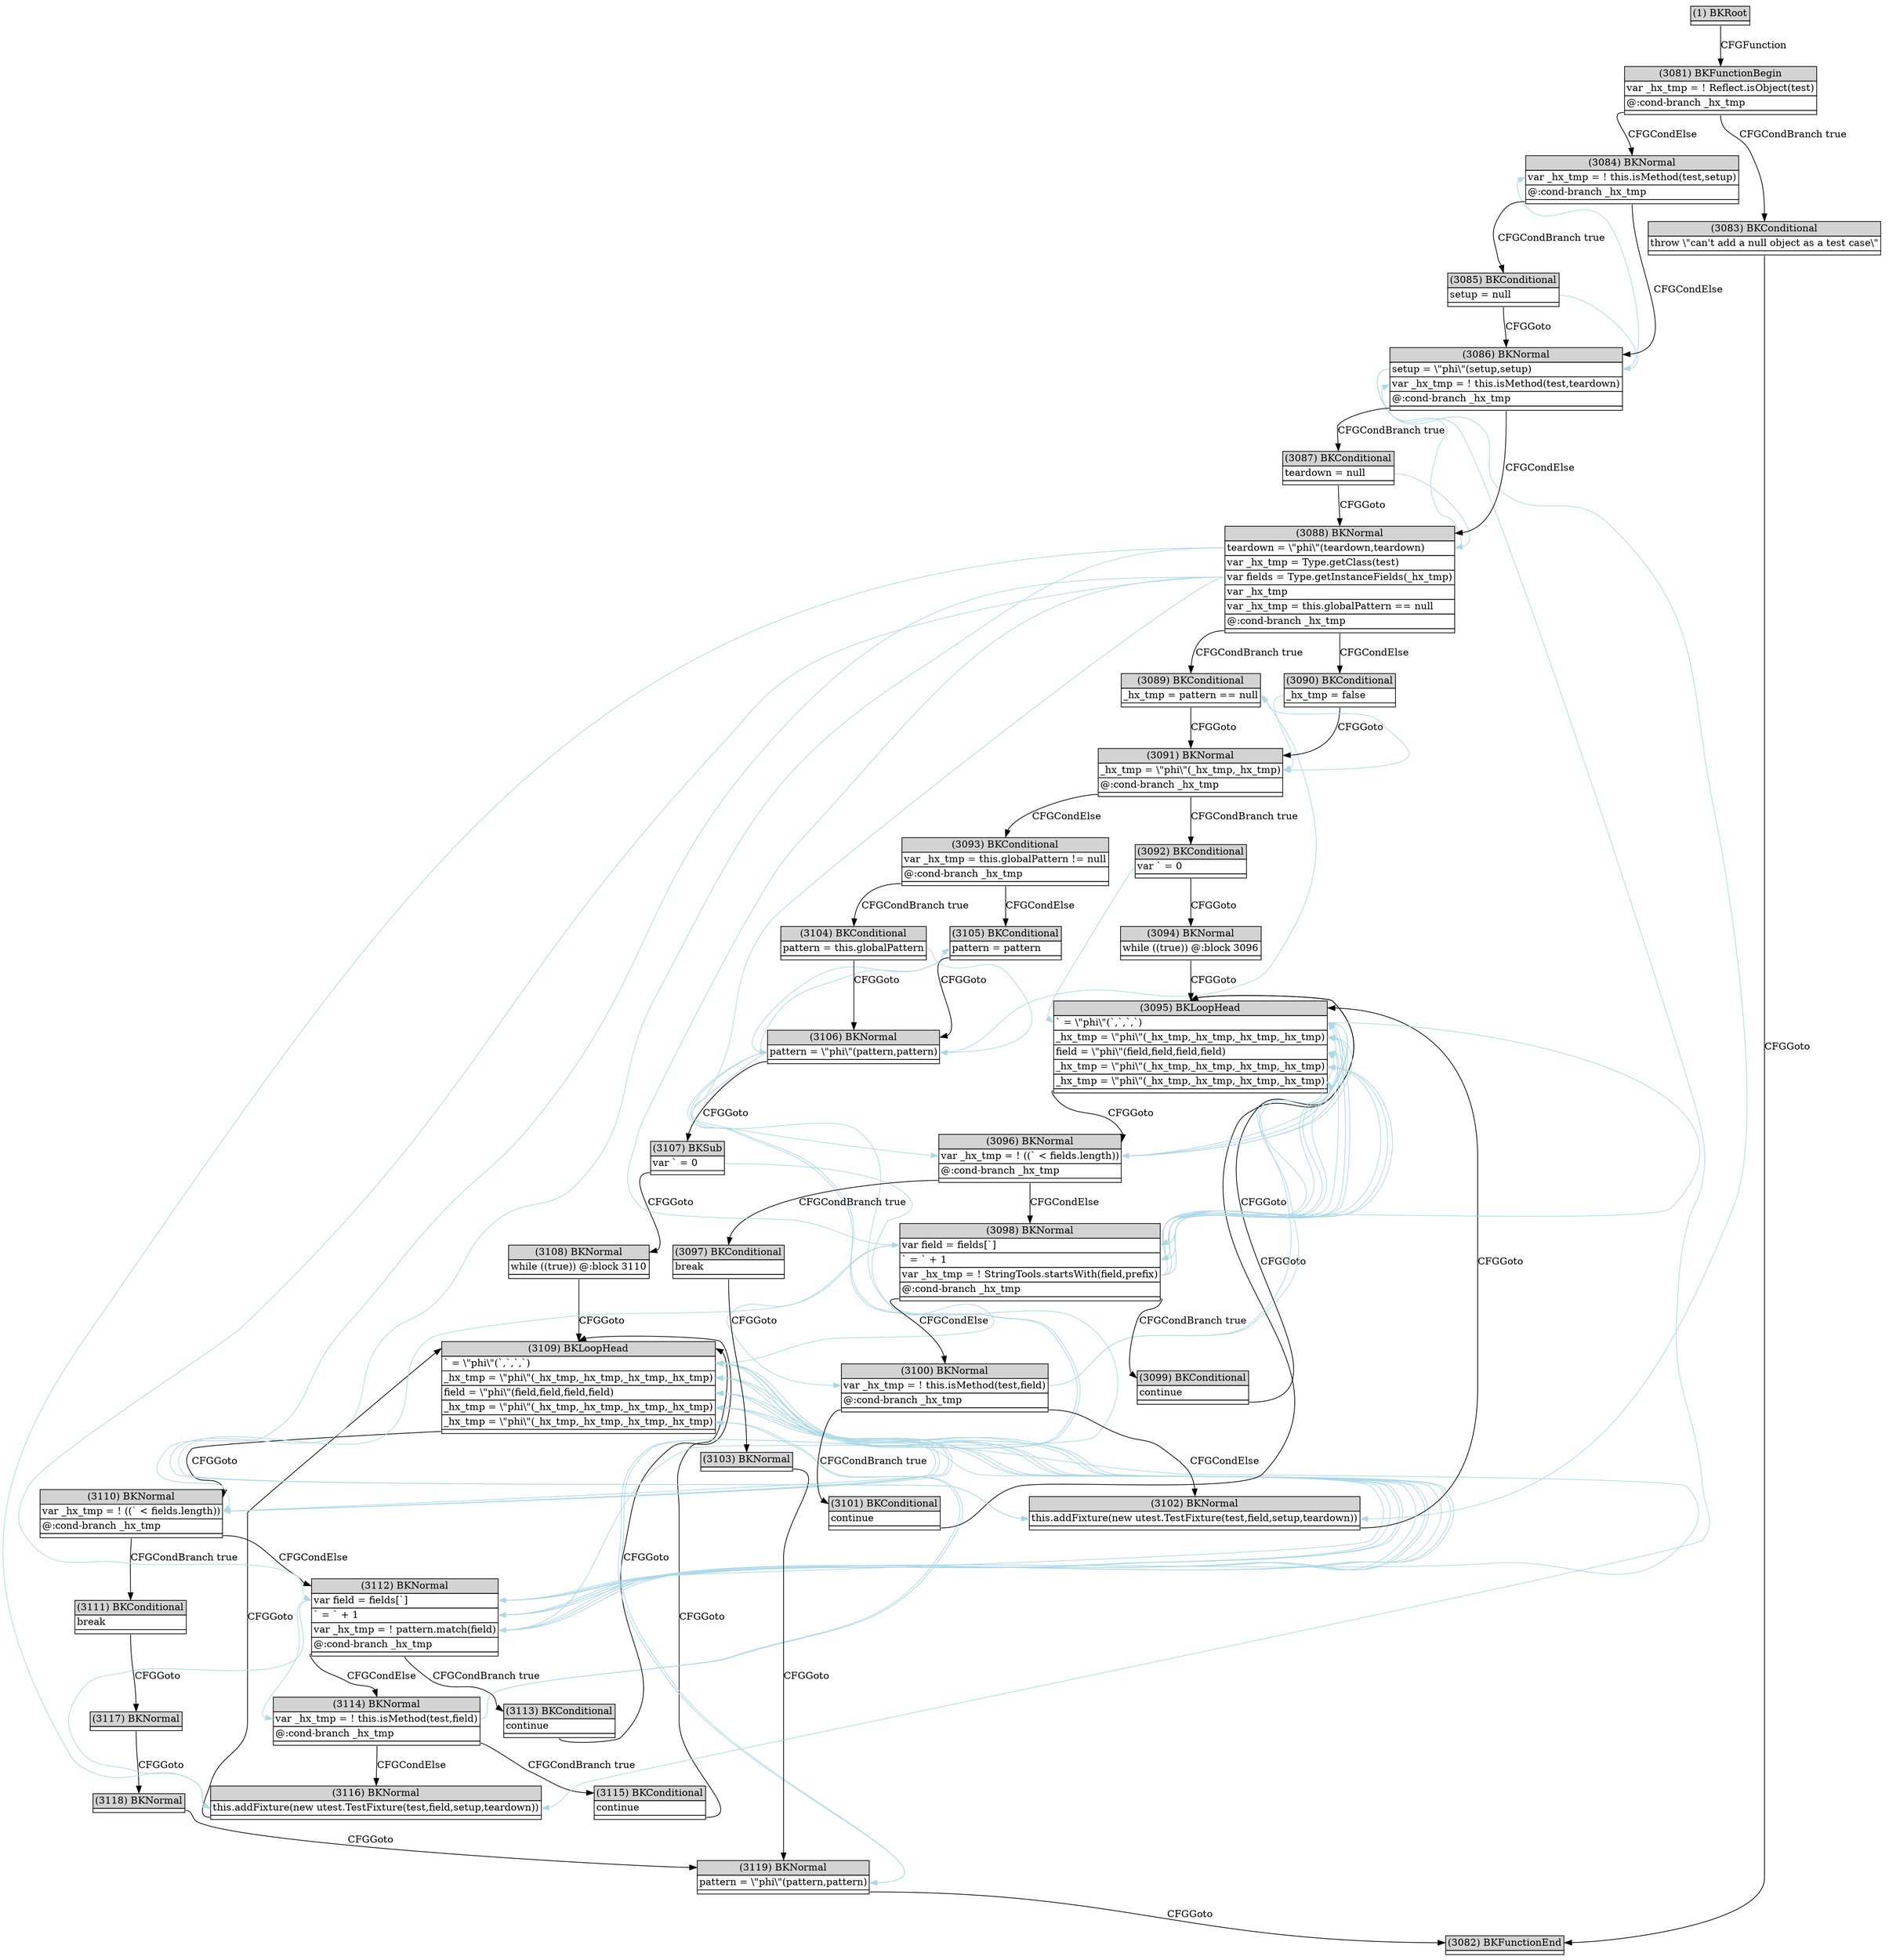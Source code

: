 digraph graphname {
	node [shape=plaintext];
n3119[label=<<table BORDER="0" CELLBORDER="1" CELLSPACING="0">
	<tr><td port="in" bgcolor="lightgray">(3119) BKNormal</td></tr>
	<tr><td port="ep0" align="left">pattern = \"phi\"(pattern,pattern)</td></tr>
	<tr><td port="out"></td></tr>
</table>>];
n3118[label=<<table BORDER="0" CELLBORDER="1" CELLSPACING="0">
	<tr><td port="in" bgcolor="lightgray">(3118) BKNormal</td></tr>
	<tr><td port="out"></td></tr>
</table>>];
n3117[label=<<table BORDER="0" CELLBORDER="1" CELLSPACING="0">
	<tr><td port="in" bgcolor="lightgray">(3117) BKNormal</td></tr>
	<tr><td port="out"></td></tr>
</table>>];
n3116[label=<<table BORDER="0" CELLBORDER="1" CELLSPACING="0">
	<tr><td port="in" bgcolor="lightgray">(3116) BKNormal</td></tr>
	<tr><td port="e0" align="left">this.addFixture(new utest.TestFixture(test,field,setup,teardown))</td></tr>
	<tr><td port="out"></td></tr>
</table>>];
n3115[label=<<table BORDER="0" CELLBORDER="1" CELLSPACING="0">
	<tr><td port="in" bgcolor="lightgray">(3115) BKConditional</td></tr>
	<tr><td port="e0" align="left">continue</td></tr>
	<tr><td port="out"></td></tr>
</table>>];
n3114[label=<<table BORDER="0" CELLBORDER="1" CELLSPACING="0">
	<tr><td port="in" bgcolor="lightgray">(3114) BKNormal</td></tr>
	<tr><td port="e0" align="left">var _hx_tmp = ! this.isMethod(test,field)</td></tr>
	<tr><td port="e1" align="left">@:cond-branch _hx_tmp</td></tr>
	<tr><td port="out"></td></tr>
</table>>];
n3113[label=<<table BORDER="0" CELLBORDER="1" CELLSPACING="0">
	<tr><td port="in" bgcolor="lightgray">(3113) BKConditional</td></tr>
	<tr><td port="e0" align="left">continue</td></tr>
	<tr><td port="out"></td></tr>
</table>>];
n3112[label=<<table BORDER="0" CELLBORDER="1" CELLSPACING="0">
	<tr><td port="in" bgcolor="lightgray">(3112) BKNormal</td></tr>
	<tr><td port="e0" align="left">var field = fields[`]</td></tr>
	<tr><td port="e1" align="left">` = ` + 1</td></tr>
	<tr><td port="e2" align="left">var _hx_tmp = ! pattern.match(field)</td></tr>
	<tr><td port="e3" align="left">@:cond-branch _hx_tmp</td></tr>
	<tr><td port="out"></td></tr>
</table>>];
n3111[label=<<table BORDER="0" CELLBORDER="1" CELLSPACING="0">
	<tr><td port="in" bgcolor="lightgray">(3111) BKConditional</td></tr>
	<tr><td port="e0" align="left">break</td></tr>
	<tr><td port="out"></td></tr>
</table>>];
n3110[label=<<table BORDER="0" CELLBORDER="1" CELLSPACING="0">
	<tr><td port="in" bgcolor="lightgray">(3110) BKNormal</td></tr>
	<tr><td port="e0" align="left">var _hx_tmp = ! ((` &lt; fields.length))</td></tr>
	<tr><td port="e1" align="left">@:cond-branch _hx_tmp</td></tr>
	<tr><td port="out"></td></tr>
</table>>];
n3109[label=<<table BORDER="0" CELLBORDER="1" CELLSPACING="0">
	<tr><td port="in" bgcolor="lightgray">(3109) BKLoopHead</td></tr>
	<tr><td port="ep0" align="left">` = \"phi\"(`,`,`,`)</td></tr>
	<tr><td port="ep1" align="left">_hx_tmp = \"phi\"(_hx_tmp,_hx_tmp,_hx_tmp,_hx_tmp)</td></tr>
	<tr><td port="ep2" align="left">field = \"phi\"(field,field,field,field)</td></tr>
	<tr><td port="ep3" align="left">_hx_tmp = \"phi\"(_hx_tmp,_hx_tmp,_hx_tmp,_hx_tmp)</td></tr>
	<tr><td port="ep4" align="left">_hx_tmp = \"phi\"(_hx_tmp,_hx_tmp,_hx_tmp,_hx_tmp)</td></tr>
	<tr><td port="out"></td></tr>
</table>>];
n3108[label=<<table BORDER="0" CELLBORDER="1" CELLSPACING="0">
	<tr><td port="in" bgcolor="lightgray">(3108) BKNormal</td></tr>
	<tr><td port="e0" align="left">while ((true)) @:block 3110</td></tr>
	<tr><td port="out"></td></tr>
</table>>];
n3107[label=<<table BORDER="0" CELLBORDER="1" CELLSPACING="0">
	<tr><td port="in" bgcolor="lightgray">(3107) BKSub</td></tr>
	<tr><td port="e0" align="left">var ` = 0</td></tr>
	<tr><td port="out"></td></tr>
</table>>];
n3106[label=<<table BORDER="0" CELLBORDER="1" CELLSPACING="0">
	<tr><td port="in" bgcolor="lightgray">(3106) BKNormal</td></tr>
	<tr><td port="ep0" align="left">pattern = \"phi\"(pattern,pattern)</td></tr>
	<tr><td port="out"></td></tr>
</table>>];
n3105[label=<<table BORDER="0" CELLBORDER="1" CELLSPACING="0">
	<tr><td port="in" bgcolor="lightgray">(3105) BKConditional</td></tr>
	<tr><td port="e0" align="left">pattern = pattern</td></tr>
	<tr><td port="out"></td></tr>
</table>>];
n3104[label=<<table BORDER="0" CELLBORDER="1" CELLSPACING="0">
	<tr><td port="in" bgcolor="lightgray">(3104) BKConditional</td></tr>
	<tr><td port="e0" align="left">pattern = this.globalPattern</td></tr>
	<tr><td port="out"></td></tr>
</table>>];
n3103[label=<<table BORDER="0" CELLBORDER="1" CELLSPACING="0">
	<tr><td port="in" bgcolor="lightgray">(3103) BKNormal</td></tr>
	<tr><td port="out"></td></tr>
</table>>];
n3102[label=<<table BORDER="0" CELLBORDER="1" CELLSPACING="0">
	<tr><td port="in" bgcolor="lightgray">(3102) BKNormal</td></tr>
	<tr><td port="e0" align="left">this.addFixture(new utest.TestFixture(test,field,setup,teardown))</td></tr>
	<tr><td port="out"></td></tr>
</table>>];
n3101[label=<<table BORDER="0" CELLBORDER="1" CELLSPACING="0">
	<tr><td port="in" bgcolor="lightgray">(3101) BKConditional</td></tr>
	<tr><td port="e0" align="left">continue</td></tr>
	<tr><td port="out"></td></tr>
</table>>];
n3100[label=<<table BORDER="0" CELLBORDER="1" CELLSPACING="0">
	<tr><td port="in" bgcolor="lightgray">(3100) BKNormal</td></tr>
	<tr><td port="e0" align="left">var _hx_tmp = ! this.isMethod(test,field)</td></tr>
	<tr><td port="e1" align="left">@:cond-branch _hx_tmp</td></tr>
	<tr><td port="out"></td></tr>
</table>>];
n3099[label=<<table BORDER="0" CELLBORDER="1" CELLSPACING="0">
	<tr><td port="in" bgcolor="lightgray">(3099) BKConditional</td></tr>
	<tr><td port="e0" align="left">continue</td></tr>
	<tr><td port="out"></td></tr>
</table>>];
n3098[label=<<table BORDER="0" CELLBORDER="1" CELLSPACING="0">
	<tr><td port="in" bgcolor="lightgray">(3098) BKNormal</td></tr>
	<tr><td port="e0" align="left">var field = fields[`]</td></tr>
	<tr><td port="e1" align="left">` = ` + 1</td></tr>
	<tr><td port="e2" align="left">var _hx_tmp = ! StringTools.startsWith(field,prefix)</td></tr>
	<tr><td port="e3" align="left">@:cond-branch _hx_tmp</td></tr>
	<tr><td port="out"></td></tr>
</table>>];
n3097[label=<<table BORDER="0" CELLBORDER="1" CELLSPACING="0">
	<tr><td port="in" bgcolor="lightgray">(3097) BKConditional</td></tr>
	<tr><td port="e0" align="left">break</td></tr>
	<tr><td port="out"></td></tr>
</table>>];
n3096[label=<<table BORDER="0" CELLBORDER="1" CELLSPACING="0">
	<tr><td port="in" bgcolor="lightgray">(3096) BKNormal</td></tr>
	<tr><td port="e0" align="left">var _hx_tmp = ! ((` &lt; fields.length))</td></tr>
	<tr><td port="e1" align="left">@:cond-branch _hx_tmp</td></tr>
	<tr><td port="out"></td></tr>
</table>>];
n3095[label=<<table BORDER="0" CELLBORDER="1" CELLSPACING="0">
	<tr><td port="in" bgcolor="lightgray">(3095) BKLoopHead</td></tr>
	<tr><td port="ep0" align="left">` = \"phi\"(`,`,`,`)</td></tr>
	<tr><td port="ep1" align="left">_hx_tmp = \"phi\"(_hx_tmp,_hx_tmp,_hx_tmp,_hx_tmp)</td></tr>
	<tr><td port="ep2" align="left">field = \"phi\"(field,field,field,field)</td></tr>
	<tr><td port="ep3" align="left">_hx_tmp = \"phi\"(_hx_tmp,_hx_tmp,_hx_tmp,_hx_tmp)</td></tr>
	<tr><td port="ep4" align="left">_hx_tmp = \"phi\"(_hx_tmp,_hx_tmp,_hx_tmp,_hx_tmp)</td></tr>
	<tr><td port="out"></td></tr>
</table>>];
n3094[label=<<table BORDER="0" CELLBORDER="1" CELLSPACING="0">
	<tr><td port="in" bgcolor="lightgray">(3094) BKNormal</td></tr>
	<tr><td port="e0" align="left">while ((true)) @:block 3096</td></tr>
	<tr><td port="out"></td></tr>
</table>>];
n3093[label=<<table BORDER="0" CELLBORDER="1" CELLSPACING="0">
	<tr><td port="in" bgcolor="lightgray">(3093) BKConditional</td></tr>
	<tr><td port="e0" align="left">var _hx_tmp = this.globalPattern != null</td></tr>
	<tr><td port="e1" align="left">@:cond-branch _hx_tmp</td></tr>
	<tr><td port="out"></td></tr>
</table>>];
n3092[label=<<table BORDER="0" CELLBORDER="1" CELLSPACING="0">
	<tr><td port="in" bgcolor="lightgray">(3092) BKConditional</td></tr>
	<tr><td port="e0" align="left">var ` = 0</td></tr>
	<tr><td port="out"></td></tr>
</table>>];
n3091[label=<<table BORDER="0" CELLBORDER="1" CELLSPACING="0">
	<tr><td port="in" bgcolor="lightgray">(3091) BKNormal</td></tr>
	<tr><td port="ep0" align="left">_hx_tmp = \"phi\"(_hx_tmp,_hx_tmp)</td></tr>
	<tr><td port="e0" align="left">@:cond-branch _hx_tmp</td></tr>
	<tr><td port="out"></td></tr>
</table>>];
n3090[label=<<table BORDER="0" CELLBORDER="1" CELLSPACING="0">
	<tr><td port="in" bgcolor="lightgray">(3090) BKConditional</td></tr>
	<tr><td port="e0" align="left">_hx_tmp = false</td></tr>
	<tr><td port="out"></td></tr>
</table>>];
n3089[label=<<table BORDER="0" CELLBORDER="1" CELLSPACING="0">
	<tr><td port="in" bgcolor="lightgray">(3089) BKConditional</td></tr>
	<tr><td port="e0" align="left">_hx_tmp = pattern == null</td></tr>
	<tr><td port="out"></td></tr>
</table>>];
n3088[label=<<table BORDER="0" CELLBORDER="1" CELLSPACING="0">
	<tr><td port="in" bgcolor="lightgray">(3088) BKNormal</td></tr>
	<tr><td port="ep0" align="left">teardown = \"phi\"(teardown,teardown)</td></tr>
	<tr><td port="e0" align="left">var _hx_tmp = Type.getClass(test)</td></tr>
	<tr><td port="e1" align="left">var fields = Type.getInstanceFields(_hx_tmp)</td></tr>
	<tr><td port="e2" align="left">var _hx_tmp</td></tr>
	<tr><td port="e3" align="left">var _hx_tmp = this.globalPattern == null</td></tr>
	<tr><td port="e4" align="left">@:cond-branch _hx_tmp</td></tr>
	<tr><td port="out"></td></tr>
</table>>];
n3087[label=<<table BORDER="0" CELLBORDER="1" CELLSPACING="0">
	<tr><td port="in" bgcolor="lightgray">(3087) BKConditional</td></tr>
	<tr><td port="e0" align="left">teardown = null</td></tr>
	<tr><td port="out"></td></tr>
</table>>];
n3086[label=<<table BORDER="0" CELLBORDER="1" CELLSPACING="0">
	<tr><td port="in" bgcolor="lightgray">(3086) BKNormal</td></tr>
	<tr><td port="ep0" align="left">setup = \"phi\"(setup,setup)</td></tr>
	<tr><td port="e0" align="left">var _hx_tmp = ! this.isMethod(test,teardown)</td></tr>
	<tr><td port="e1" align="left">@:cond-branch _hx_tmp</td></tr>
	<tr><td port="out"></td></tr>
</table>>];
n3085[label=<<table BORDER="0" CELLBORDER="1" CELLSPACING="0">
	<tr><td port="in" bgcolor="lightgray">(3085) BKConditional</td></tr>
	<tr><td port="e0" align="left">setup = null</td></tr>
	<tr><td port="out"></td></tr>
</table>>];
n3084[label=<<table BORDER="0" CELLBORDER="1" CELLSPACING="0">
	<tr><td port="in" bgcolor="lightgray">(3084) BKNormal</td></tr>
	<tr><td port="e0" align="left">var _hx_tmp = ! this.isMethod(test,setup)</td></tr>
	<tr><td port="e1" align="left">@:cond-branch _hx_tmp</td></tr>
	<tr><td port="out"></td></tr>
</table>>];
n3083[label=<<table BORDER="0" CELLBORDER="1" CELLSPACING="0">
	<tr><td port="in" bgcolor="lightgray">(3083) BKConditional</td></tr>
	<tr><td port="e0" align="left">throw \"can't add a null object as a test case\"</td></tr>
	<tr><td port="out"></td></tr>
</table>>];
n3082[label=<<table BORDER="0" CELLBORDER="1" CELLSPACING="0">
	<tr><td port="in" bgcolor="lightgray">(3082) BKFunctionEnd</td></tr>
	<tr><td port="out"></td></tr>
</table>>];
n3081[label=<<table BORDER="0" CELLBORDER="1" CELLSPACING="0">
	<tr><td port="in" bgcolor="lightgray">(3081) BKFunctionBegin</td></tr>
	<tr><td port="e0" align="left">var _hx_tmp = ! Reflect.isObject(test)</td></tr>
	<tr><td port="e1" align="left">@:cond-branch _hx_tmp</td></tr>
	<tr><td port="out"></td></tr>
</table>>];
n1[label=<<table BORDER="0" CELLBORDER="1" CELLSPACING="0">
	<tr><td port="in" bgcolor="lightgray">(1) BKRoot</td></tr>
	<tr><td port="out"></td></tr>
</table>>];
n1:out -> n3081:in[label="CFGFunction"];
n3081:out -> n3084:in[label="CFGCondElse"];
n3081:out -> n3083:in[label="CFGCondBranch true"];
n3083:out -> n3082:in[label="CFGGoto"];
n3084:out -> n3086:in[label="CFGCondElse"];
n3084:out -> n3085:in[label="CFGCondBranch true"];
n3085:out -> n3086:in[label="CFGGoto"];
n3086:out -> n3088:in[label="CFGCondElse"];
n3086:out -> n3087:in[label="CFGCondBranch true"];
n3087:out -> n3088:in[label="CFGGoto"];
n3088:out -> n3090:in[label="CFGCondElse"];
n3088:out -> n3089:in[label="CFGCondBranch true"];
n3089:out -> n3091:in[label="CFGGoto"];
n3091:out -> n3093:in[label="CFGCondElse"];
n3091:out -> n3092:in[label="CFGCondBranch true"];
n3092:out -> n3094:in[label="CFGGoto"];
n3094:out -> n3095:in[label="CFGGoto"];
n3095:out -> n3096:in[label="CFGGoto"];
n3096:out -> n3098:in[label="CFGCondElse"];
n3096:out -> n3097:in[label="CFGCondBranch true"];
n3097:out -> n3103:in[label="CFGGoto"];
n3103:out -> n3119:in[label="CFGGoto"];
n3098:out -> n3100:in[label="CFGCondElse"];
n3098:out -> n3099:in[label="CFGCondBranch true"];
n3099:out -> n3095:in[label="CFGGoto"];
n3100:out -> n3102:in[label="CFGCondElse"];
n3100:out -> n3101:in[label="CFGCondBranch true"];
n3101:out -> n3095:in[label="CFGGoto"];
n3102:out -> n3095:in[label="CFGGoto"];
n3119:out -> n3082:in[label="CFGGoto"];
n3093:out -> n3105:in[label="CFGCondElse"];
n3093:out -> n3104:in[label="CFGCondBranch true"];
n3104:out -> n3106:in[label="CFGGoto"];
n3106:out -> n3107:in[label="CFGGoto"];
n3107:out -> n3108:in[label="CFGGoto"];
n3108:out -> n3109:in[label="CFGGoto"];
n3109:out -> n3110:in[label="CFGGoto"];
n3110:out -> n3112:in[label="CFGCondElse"];
n3110:out -> n3111:in[label="CFGCondBranch true"];
n3111:out -> n3117:in[label="CFGGoto"];
n3117:out -> n3118:in[label="CFGGoto"];
n3118:out -> n3119:in[label="CFGGoto"];
n3112:out -> n3114:in[label="CFGCondElse"];
n3112:out -> n3113:in[label="CFGCondBranch true"];
n3113:out -> n3109:in[label="CFGGoto"];
n3114:out -> n3116:in[label="CFGCondElse"];
n3114:out -> n3115:in[label="CFGCondBranch true"];
n3115:out -> n3109:in[label="CFGGoto"];
n3116:out -> n3109:in[label="CFGGoto"];
n3105:out -> n3106:in[label="CFGGoto"];
n3090:out -> n3091:in[label="CFGGoto"];
n3086:ep0 -> n3084:e0[color=lightblue,constraint=false];
n3088:ep0 -> n3086:e0[color=lightblue,constraint=false];
n3106:ep0 -> n3105:e0[color=lightblue,constraint=false];
n3106:ep0 -> n3119:ep0[color=lightblue,constraint=false];
n3106:ep0 -> n3089:e0[color=lightblue,constraint=false];
n3085:e0 -> n3086:ep0[color=lightblue,constraint=false];
n3086:ep0 -> n3116:e0[color=lightblue,constraint=false];
n3086:ep0 -> n3102:e0[color=lightblue,constraint=false];
n3087:e0 -> n3088:ep0[color=lightblue,constraint=false];
n3088:ep0 -> n3116:e0[color=lightblue,constraint=false];
n3088:ep0 -> n3102:e0[color=lightblue,constraint=false];
n3088:e1 -> n3112:e0[color=lightblue,constraint=false];
n3088:e1 -> n3110:e0[color=lightblue,constraint=false];
n3088:e1 -> n3098:e0[color=lightblue,constraint=false];
n3088:e1 -> n3096:e0[color=lightblue,constraint=false];
n3089:e0 -> n3091:ep0[color=lightblue,constraint=false];
n3092:e0 -> n3095:ep0[color=lightblue,constraint=false];
n3095:ep0 -> n3098:e1[color=lightblue,constraint=false];
n3095:ep0 -> n3098:e0[color=lightblue,constraint=false];
n3095:ep0 -> n3096:e0[color=lightblue,constraint=false];
n3096:e0 -> n3095:ep1[color=lightblue,constraint=false];
n3096:e0 -> n3095:ep1[color=lightblue,constraint=false];
n3096:e0 -> n3095:ep1[color=lightblue,constraint=false];
n3098:e0 -> n3095:ep2[color=lightblue,constraint=false];
n3098:e0 -> n3102:e0[color=lightblue,constraint=false];
n3098:e0 -> n3095:ep2[color=lightblue,constraint=false];
n3098:e0 -> n3100:e0[color=lightblue,constraint=false];
n3098:e0 -> n3095:ep2[color=lightblue,constraint=false];
n3098:e1 -> n3095:ep0[color=lightblue,constraint=false];
n3098:e1 -> n3095:ep0[color=lightblue,constraint=false];
n3098:e1 -> n3095:ep0[color=lightblue,constraint=false];
n3098:e2 -> n3095:ep3[color=lightblue,constraint=false];
n3098:e2 -> n3095:ep3[color=lightblue,constraint=false];
n3098:e2 -> n3095:ep3[color=lightblue,constraint=false];
n3100:e0 -> n3095:ep4[color=lightblue,constraint=false];
n3100:e0 -> n3095:ep4[color=lightblue,constraint=false];
n3104:e0 -> n3106:ep0[color=lightblue,constraint=false];
n3106:ep0 -> n3112:e2[color=lightblue,constraint=false];
n3106:ep0 -> n3119:ep0[color=lightblue,constraint=false];
n3107:e0 -> n3109:ep0[color=lightblue,constraint=false];
n3109:ep0 -> n3112:e1[color=lightblue,constraint=false];
n3109:ep0 -> n3112:e0[color=lightblue,constraint=false];
n3109:ep0 -> n3110:e0[color=lightblue,constraint=false];
n3110:e0 -> n3109:ep1[color=lightblue,constraint=false];
n3110:e0 -> n3109:ep1[color=lightblue,constraint=false];
n3110:e0 -> n3109:ep1[color=lightblue,constraint=false];
n3112:e0 -> n3109:ep2[color=lightblue,constraint=false];
n3112:e0 -> n3116:e0[color=lightblue,constraint=false];
n3112:e0 -> n3109:ep2[color=lightblue,constraint=false];
n3112:e0 -> n3114:e0[color=lightblue,constraint=false];
n3112:e0 -> n3109:ep2[color=lightblue,constraint=false];
n3112:e1 -> n3109:ep0[color=lightblue,constraint=false];
n3112:e1 -> n3109:ep0[color=lightblue,constraint=false];
n3112:e1 -> n3109:ep0[color=lightblue,constraint=false];
n3112:e2 -> n3109:ep3[color=lightblue,constraint=false];
n3112:e2 -> n3109:ep3[color=lightblue,constraint=false];
n3112:e2 -> n3109:ep3[color=lightblue,constraint=false];
n3114:e0 -> n3109:ep4[color=lightblue,constraint=false];
n3114:e0 -> n3109:ep4[color=lightblue,constraint=false];
n3105:e0 -> n3106:ep0[color=lightblue,constraint=false];
n3090:e0 -> n3091:ep0[color=lightblue,constraint=false];
}
